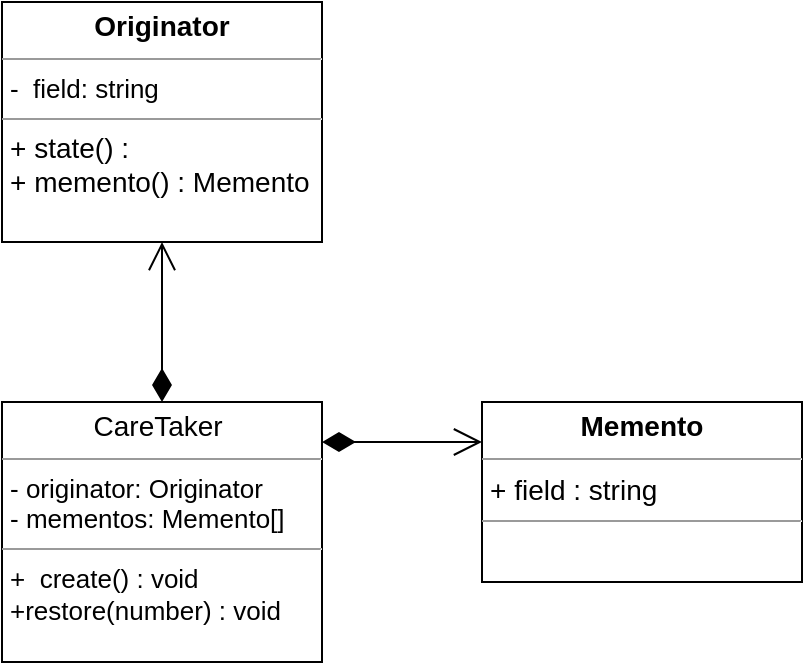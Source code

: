 <mxfile>
    <diagram id="Vkf1kccMHPyQg5MPIpvl" name="Page-1">
        <mxGraphModel dx="537" dy="500" grid="1" gridSize="10" guides="1" tooltips="1" connect="1" arrows="1" fold="1" page="1" pageScale="1" pageWidth="827" pageHeight="1169" math="0" shadow="0">
            <root>
                <mxCell id="0"/>
                <mxCell id="1" parent="0"/>
                <mxCell id="3" value="&lt;p style=&quot;margin: 4px 0px 0px ; text-align: center ; font-size: 14px&quot;&gt;&lt;font style=&quot;font-size: 14px&quot;&gt;&lt;b&gt;Memento&lt;/b&gt;&lt;br&gt;&lt;/font&gt;&lt;/p&gt;&lt;hr size=&quot;1&quot; style=&quot;font-size: 14px&quot;&gt;&lt;p style=&quot;margin: 0px ; margin-left: 4px&quot;&gt;&lt;span style=&quot;font-size: 14px&quot;&gt;+ field : string&lt;/span&gt;&lt;br&gt;&lt;/p&gt;&lt;hr size=&quot;1&quot;&gt;&lt;p style=&quot;margin: 0px ; margin-left: 4px&quot;&gt;&lt;br&gt;&lt;/p&gt;" style="verticalAlign=top;align=left;overflow=fill;fontSize=12;fontFamily=Helvetica;html=1;" vertex="1" parent="1">
                    <mxGeometry x="400" y="240" width="160" height="90" as="geometry"/>
                </mxCell>
                <mxCell id="4" value="&lt;p style=&quot;margin: 4px 0px 0px ; text-align: center ; font-size: 14px&quot;&gt;&lt;font style=&quot;font-size: 14px&quot;&gt;CareTaker&amp;nbsp;&lt;br&gt;&lt;/font&gt;&lt;/p&gt;&lt;hr size=&quot;1&quot; style=&quot;font-size: 14px&quot;&gt;&lt;p style=&quot;margin: 0px 0px 0px 4px ; font-size: 13px&quot;&gt;&lt;font style=&quot;font-size: 13px&quot;&gt;- originator: Originator&lt;/font&gt;&lt;/p&gt;&lt;p style=&quot;margin: 0px 0px 0px 4px ; font-size: 13px&quot;&gt;&lt;font style=&quot;font-size: 13px&quot;&gt;- mementos: Memento[]&lt;/font&gt;&lt;/p&gt;&lt;hr size=&quot;1&quot; style=&quot;font-size: 13px&quot;&gt;&lt;p style=&quot;margin: 0px 0px 0px 4px ; font-size: 13px&quot;&gt;&lt;font style=&quot;font-size: 13px&quot;&gt;+&amp;nbsp;&amp;nbsp;create() : void&lt;/font&gt;&lt;/p&gt;&lt;p style=&quot;margin: 0px 0px 0px 4px ; font-size: 13px&quot;&gt;&lt;font style=&quot;font-size: 13px&quot;&gt;+restore(number) : void&lt;/font&gt;&lt;/p&gt;" style="verticalAlign=top;align=left;overflow=fill;fontSize=12;fontFamily=Helvetica;html=1;" vertex="1" parent="1">
                    <mxGeometry x="160" y="240" width="160" height="130" as="geometry"/>
                </mxCell>
                <mxCell id="6" value="&lt;p style=&quot;margin: 4px 0px 0px ; text-align: center ; font-size: 14px&quot;&gt;&lt;font style=&quot;font-size: 14px&quot;&gt;&lt;b&gt;Originator&lt;/b&gt;&lt;br&gt;&lt;/font&gt;&lt;/p&gt;&lt;hr size=&quot;1&quot; style=&quot;font-size: 14px&quot;&gt;&lt;p style=&quot;margin: 0px 0px 0px 4px ; font-size: 13px&quot;&gt;&lt;font style=&quot;font-size: 13px&quot;&gt;-&amp;nbsp; field: string&lt;/font&gt;&lt;/p&gt;&lt;hr size=&quot;1&quot; style=&quot;font-size: 13px&quot;&gt;&lt;p style=&quot;margin: 0px 0px 0px 4px ; font-size: 14px&quot;&gt;&lt;font style=&quot;font-size: 14px&quot;&gt;+ state() :&amp;nbsp;&lt;/font&gt;&lt;/p&gt;&lt;p style=&quot;margin: 0px 0px 0px 4px ; font-size: 14px&quot;&gt;&lt;font style=&quot;font-size: 14px&quot;&gt;+ memento() : Memento&lt;/font&gt;&lt;/p&gt;" style="verticalAlign=top;align=left;overflow=fill;fontSize=12;fontFamily=Helvetica;html=1;" vertex="1" parent="1">
                    <mxGeometry x="160" y="40" width="160" height="120" as="geometry"/>
                </mxCell>
                <mxCell id="7" value="" style="endArrow=open;html=1;endSize=12;startArrow=diamondThin;startSize=14;startFill=1;edgeStyle=orthogonalEdgeStyle;align=left;verticalAlign=bottom;" edge="1" parent="1">
                    <mxGeometry x="-0.75" y="60" relative="1" as="geometry">
                        <mxPoint x="320" y="260" as="sourcePoint"/>
                        <mxPoint x="400" y="260" as="targetPoint"/>
                        <mxPoint as="offset"/>
                    </mxGeometry>
                </mxCell>
                <mxCell id="9" value="" style="endArrow=open;html=1;endSize=12;startArrow=diamondThin;startSize=14;startFill=1;edgeStyle=orthogonalEdgeStyle;align=left;verticalAlign=bottom;exitX=0.5;exitY=0;exitDx=0;exitDy=0;entryX=0.5;entryY=1;entryDx=0;entryDy=0;" edge="1" parent="1" source="4" target="6">
                    <mxGeometry x="1" y="85" relative="1" as="geometry">
                        <mxPoint x="250" y="190" as="sourcePoint"/>
                        <mxPoint x="310" y="190" as="targetPoint"/>
                        <Array as="points"/>
                        <mxPoint x="80" y="55" as="offset"/>
                    </mxGeometry>
                </mxCell>
            </root>
        </mxGraphModel>
    </diagram>
</mxfile>